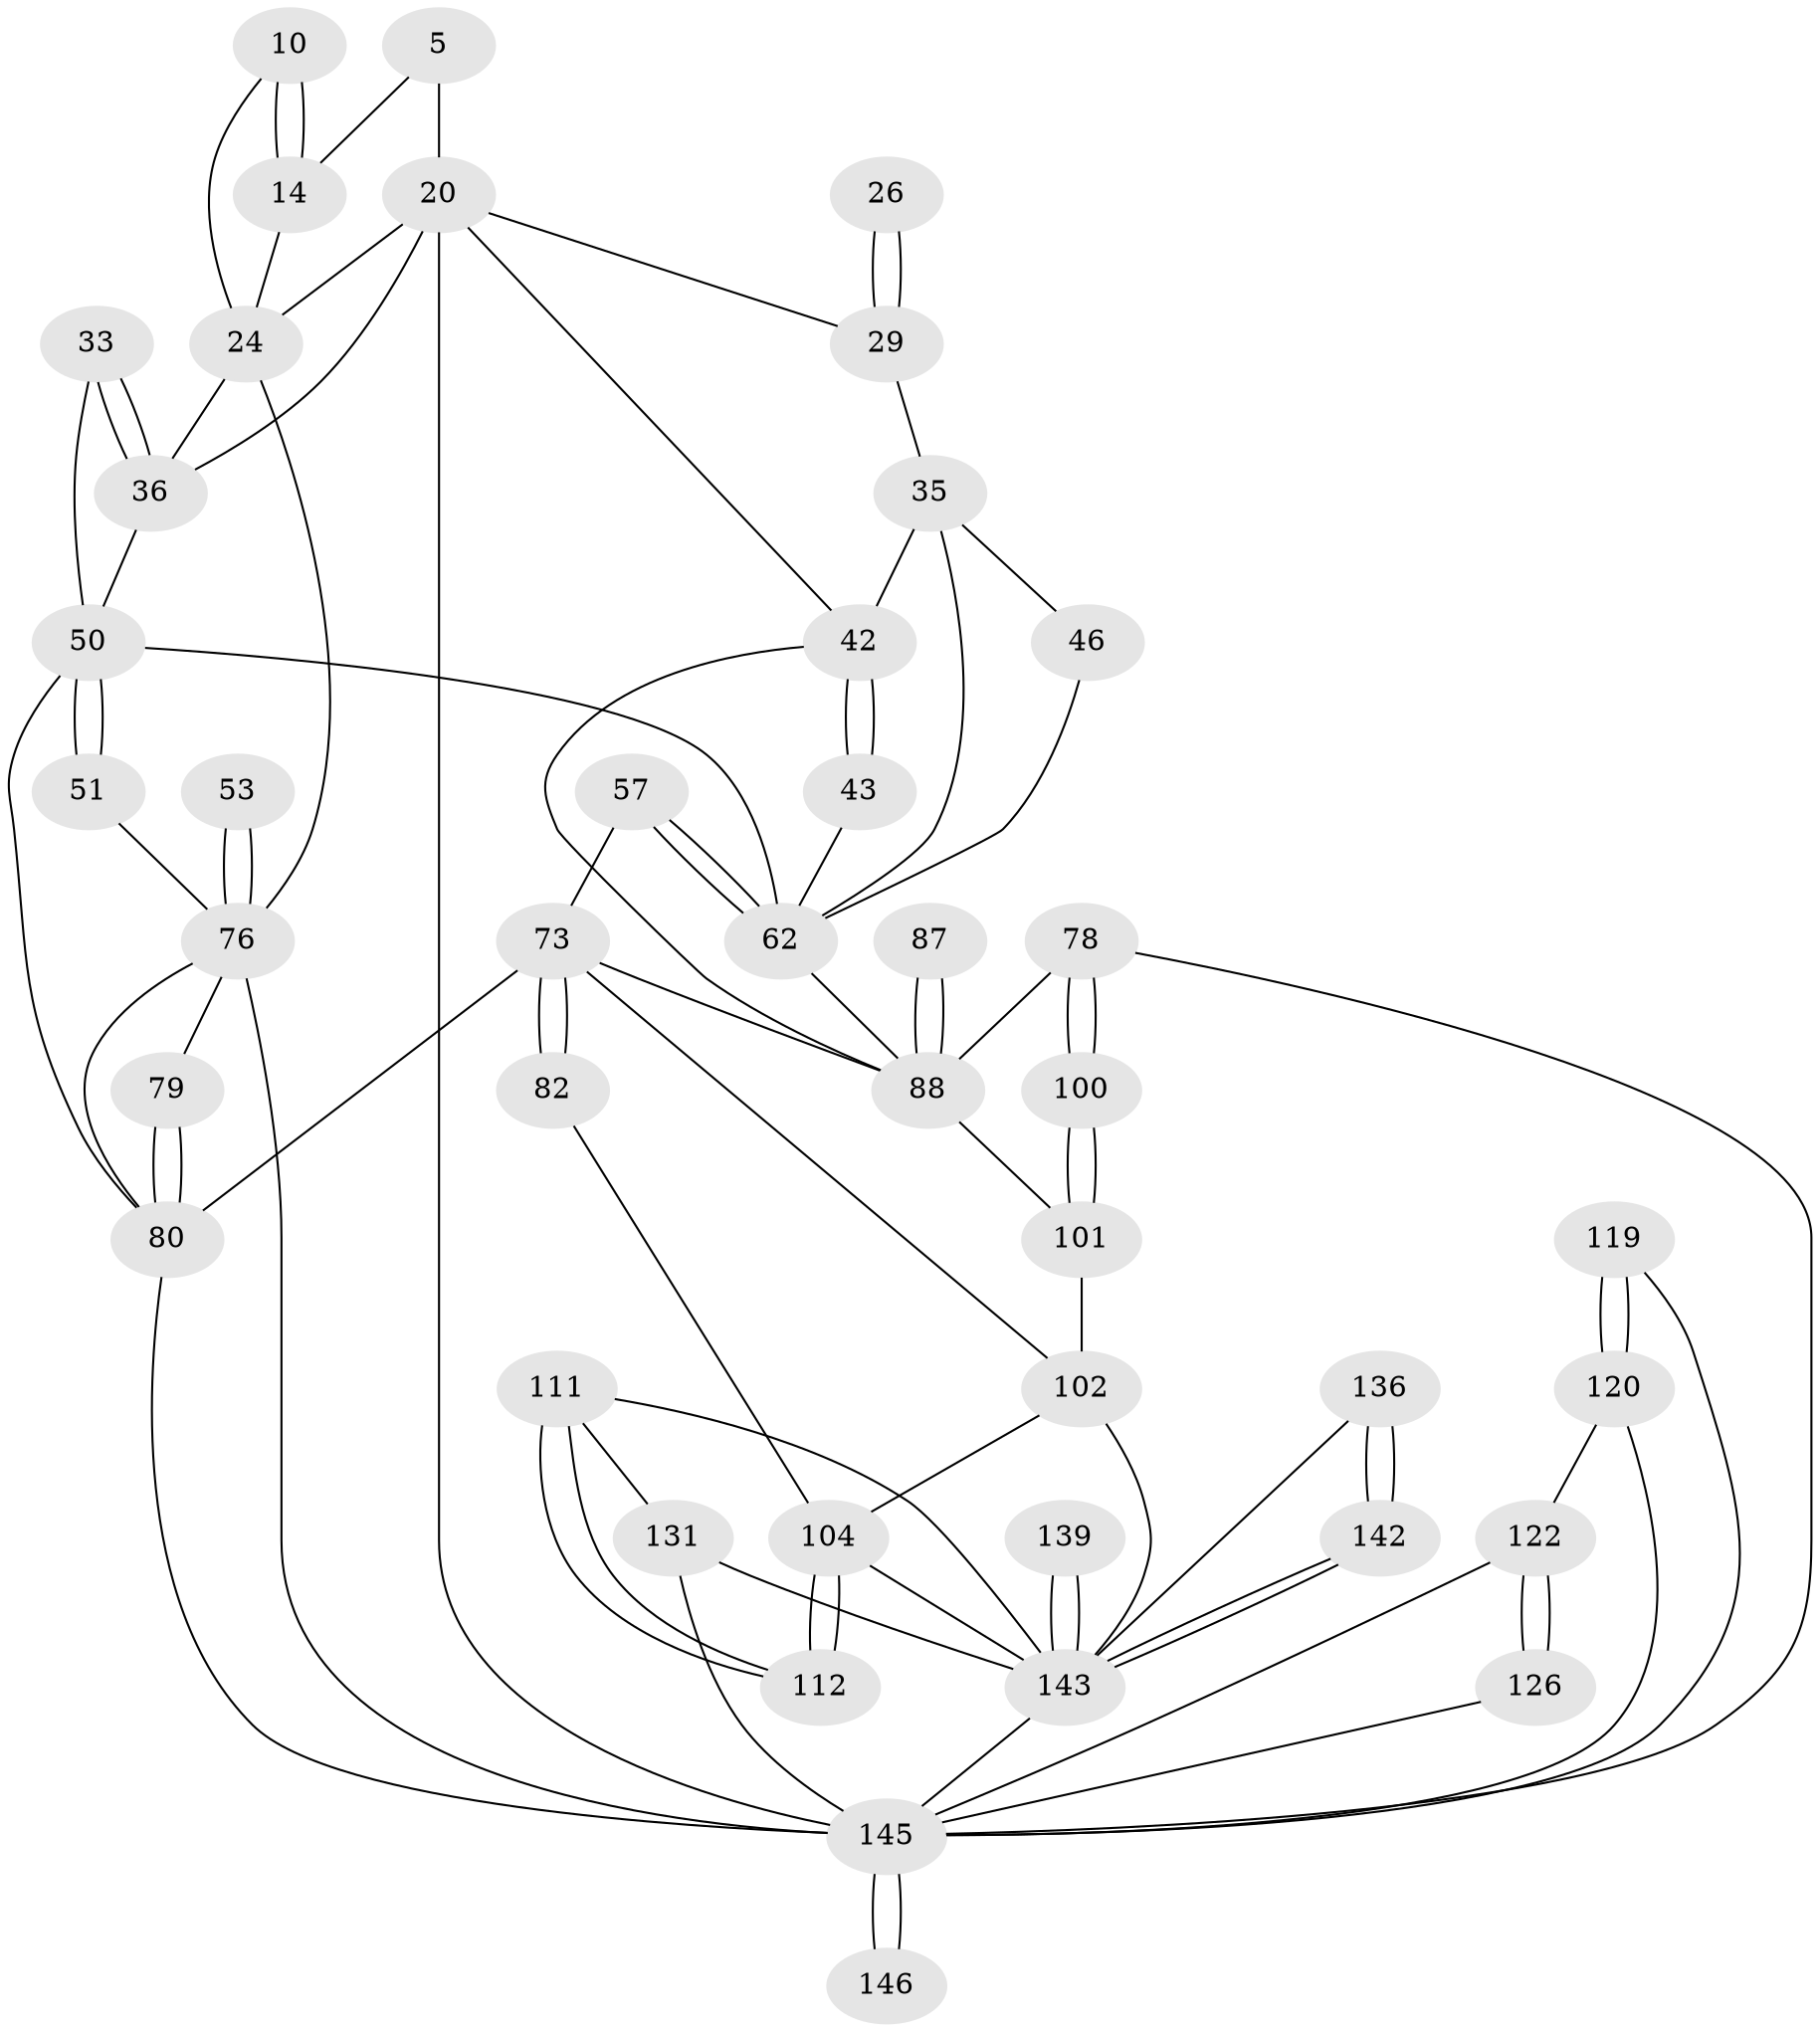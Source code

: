 // original degree distribution, {3: 0.03424657534246575, 4: 0.23972602739726026, 6: 0.2671232876712329, 5: 0.4589041095890411}
// Generated by graph-tools (version 1.1) at 2025/06/03/04/25 22:06:13]
// undirected, 43 vertices, 91 edges
graph export_dot {
graph [start="1"]
  node [color=gray90,style=filled];
  5 [pos="+0.19959901904627897+0"];
  10 [pos="+0.16548064076430485+0.09878325972003361"];
  14 [pos="+0.03620671248153394+0.05816065716968417",super="+11"];
  20 [pos="+0.6862522877115226+0.10553158208021945",super="+16"];
  24 [pos="+0.07691644867071919+0.1682564476384919",super="+9+13"];
  26 [pos="+0.6347560790617983+0.17696022438888037"];
  29 [pos="+0.5836580405628696+0.2056409681382831",super="+23+22+25"];
  33 [pos="+0.4560645042606197+0.21979504921816573"];
  35 [pos="+0.6036695886178514+0.27030496290899525",super="+34+28+30"];
  36 [pos="+0.31078962088848033+0.22464460624802393",super="+8+17"];
  42 [pos="+1+0.10822141837672107",super="+18+27"];
  43 [pos="+0.7982076306865409+0.3230108204703047"];
  46 [pos="+0.7115941533105468+0.3273427555792333"];
  50 [pos="+0.3113808038821528+0.4103109356547341",super="+48+39+49"];
  51 [pos="+0.1954839762524315+0.3699681622009646",super="+40"];
  53 [pos="+0+0.5410078534682468"];
  57 [pos="+0.5990835249963102+0.40008111648465816"];
  62 [pos="+0.7465190741069686+0.4080721148292731",super="+44+45+56"];
  73 [pos="+0.4595136445931963+0.5439741622913049",super="+69+71"];
  76 [pos="+0.12500884395481282+0.5769815093357811",super="+75+54"];
  78 [pos="+1+0.8593257202785628"];
  79 [pos="+0.22421302035177765+0.6116676591693656"];
  80 [pos="+0.2650071817706745+0.6884170812911914",super="+72+61+74"];
  82 [pos="+0.4959169715436816+0.5883017541857998",super="+81"];
  87 [pos="+0.833838383165181+0.5794400501361131"];
  88 [pos="+0.8645327333011991+0.6155597612938029",super="+86+64+66+70"];
  100 [pos="+0.9904372095099074+0.8099995155003726"];
  101 [pos="+0.8924149153824217+0.8039966947213155",super="+90+89"];
  102 [pos="+0.8037630289748977+0.811793958109217",super="+84"];
  104 [pos="+0.6528598939637351+0.6814266210951333",super="+103+94"];
  111 [pos="+0.6008157377819007+0.7610537727051344",super="+96"];
  112 [pos="+0.6081713627834894+0.7353215169017507",super="+95"];
  119 [pos="+0.17923400301223055+0.9162294938192135"];
  120 [pos="+0.14599946331041183+0.889902758290521",super="+116"];
  122 [pos="+0.09945606858811268+0.912273035213507",super="+121"];
  126 [pos="+0.12569003833810147+0.9578123450979159"];
  131 [pos="+0.2535983003559101+0.9659923522531799",super="+130"];
  136 [pos="+0.5391341512855133+0.9155903791396405",super="+135"];
  139 [pos="+0.47148106151755886+1"];
  142 [pos="+0.564834986359758+1"];
  143 [pos="+0.56222664534835+1",super="+138+137+141"];
  145 [pos="+0.2235868954969983+1",super="+132+129+127+128"];
  146 [pos="+0.1394471076484725+1",super="+144"];
  5 -- 14;
  5 -- 20;
  10 -- 14 [weight=2];
  10 -- 14;
  10 -- 24;
  14 -- 24;
  20 -- 42 [weight=2];
  20 -- 36 [weight=2];
  20 -- 24;
  20 -- 29 [weight=2];
  20 -- 145 [weight=2];
  24 -- 36;
  24 -- 76 [weight=2];
  26 -- 29 [weight=3];
  26 -- 29;
  29 -- 35 [weight=2];
  33 -- 36 [weight=2];
  33 -- 36;
  33 -- 50;
  35 -- 46 [weight=2];
  35 -- 42;
  35 -- 62;
  36 -- 50 [weight=2];
  42 -- 43 [weight=2];
  42 -- 43;
  42 -- 88;
  43 -- 62;
  46 -- 62;
  50 -- 51 [weight=2];
  50 -- 51;
  50 -- 80 [weight=2];
  50 -- 62;
  51 -- 76 [weight=2];
  53 -- 76 [weight=3];
  53 -- 76;
  57 -- 62 [weight=2];
  57 -- 62;
  57 -- 73;
  62 -- 88;
  73 -- 82 [weight=2];
  73 -- 82;
  73 -- 80 [weight=3];
  73 -- 88;
  73 -- 102;
  76 -- 79;
  76 -- 80;
  76 -- 145;
  78 -- 100;
  78 -- 100;
  78 -- 88;
  78 -- 145;
  79 -- 80 [weight=2];
  79 -- 80;
  80 -- 145;
  82 -- 104 [weight=2];
  87 -- 88 [weight=2];
  87 -- 88;
  88 -- 101;
  100 -- 101 [weight=2];
  100 -- 101;
  101 -- 102 [weight=2];
  102 -- 104;
  102 -- 143;
  104 -- 112 [weight=2];
  104 -- 112;
  104 -- 143;
  111 -- 112 [weight=2];
  111 -- 112;
  111 -- 131;
  111 -- 143;
  119 -- 120 [weight=2];
  119 -- 120;
  119 -- 145;
  120 -- 122;
  120 -- 145;
  122 -- 126 [weight=2];
  122 -- 126;
  122 -- 145;
  126 -- 145;
  131 -- 145 [weight=3];
  131 -- 143 [weight=3];
  136 -- 142 [weight=2];
  136 -- 142;
  136 -- 143 [weight=2];
  139 -- 143 [weight=3];
  139 -- 143;
  142 -- 143;
  142 -- 143;
  143 -- 145 [weight=2];
  145 -- 146 [weight=4];
  145 -- 146;
}
